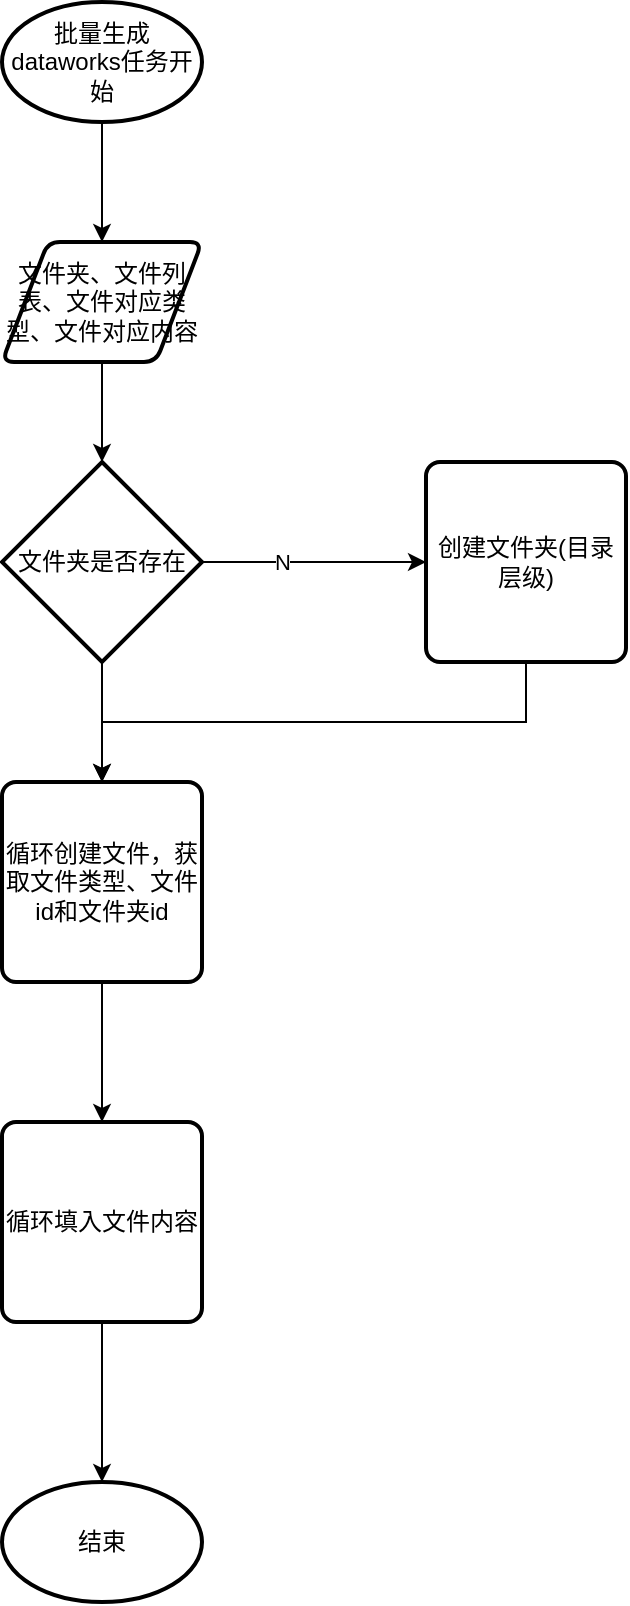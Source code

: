 <mxfile version="14.6.1" type="github">
  <diagram id="10RFRvjwg835ByNtIkdp" name="第 1 页">
    <mxGraphModel dx="1422" dy="772" grid="1" gridSize="10" guides="1" tooltips="1" connect="1" arrows="1" fold="1" page="1" pageScale="1" pageWidth="827" pageHeight="1169" math="0" shadow="0">
      <root>
        <mxCell id="0" />
        <mxCell id="1" parent="0" />
        <mxCell id="IsrT7AYUqAkeJM6jxG7I-7" style="edgeStyle=orthogonalEdgeStyle;rounded=0;orthogonalLoop=1;jettySize=auto;html=1;entryX=0.5;entryY=0;entryDx=0;entryDy=0;" edge="1" parent="1" source="IsrT7AYUqAkeJM6jxG7I-5" target="IsrT7AYUqAkeJM6jxG7I-6">
          <mxGeometry relative="1" as="geometry" />
        </mxCell>
        <mxCell id="IsrT7AYUqAkeJM6jxG7I-5" value="批量生成dataworks任务开始" style="strokeWidth=2;html=1;shape=mxgraph.flowchart.start_1;whiteSpace=wrap;" vertex="1" parent="1">
          <mxGeometry x="308" y="80" width="100" height="60" as="geometry" />
        </mxCell>
        <mxCell id="IsrT7AYUqAkeJM6jxG7I-9" style="edgeStyle=orthogonalEdgeStyle;rounded=0;orthogonalLoop=1;jettySize=auto;html=1;exitX=0.5;exitY=1;exitDx=0;exitDy=0;entryX=0.5;entryY=0;entryDx=0;entryDy=0;entryPerimeter=0;" edge="1" parent="1" source="IsrT7AYUqAkeJM6jxG7I-6" target="IsrT7AYUqAkeJM6jxG7I-8">
          <mxGeometry relative="1" as="geometry" />
        </mxCell>
        <mxCell id="IsrT7AYUqAkeJM6jxG7I-6" value="&lt;span&gt;文件夹、文件列表、文件对应类型、文件对应内容&lt;/span&gt;" style="shape=parallelogram;html=1;strokeWidth=2;perimeter=parallelogramPerimeter;whiteSpace=wrap;rounded=1;arcSize=12;size=0.23;" vertex="1" parent="1">
          <mxGeometry x="308" y="200" width="100" height="60" as="geometry" />
        </mxCell>
        <mxCell id="IsrT7AYUqAkeJM6jxG7I-11" style="edgeStyle=orthogonalEdgeStyle;rounded=0;orthogonalLoop=1;jettySize=auto;html=1;exitX=1;exitY=0.5;exitDx=0;exitDy=0;exitPerimeter=0;" edge="1" parent="1" source="IsrT7AYUqAkeJM6jxG7I-8" target="IsrT7AYUqAkeJM6jxG7I-10">
          <mxGeometry relative="1" as="geometry" />
        </mxCell>
        <mxCell id="IsrT7AYUqAkeJM6jxG7I-12" value="N" style="edgeLabel;html=1;align=center;verticalAlign=middle;resizable=0;points=[];" vertex="1" connectable="0" parent="IsrT7AYUqAkeJM6jxG7I-11">
          <mxGeometry x="-0.286" relative="1" as="geometry">
            <mxPoint as="offset" />
          </mxGeometry>
        </mxCell>
        <mxCell id="IsrT7AYUqAkeJM6jxG7I-14" style="edgeStyle=orthogonalEdgeStyle;rounded=0;orthogonalLoop=1;jettySize=auto;html=1;" edge="1" parent="1" source="IsrT7AYUqAkeJM6jxG7I-8" target="IsrT7AYUqAkeJM6jxG7I-13">
          <mxGeometry relative="1" as="geometry" />
        </mxCell>
        <mxCell id="IsrT7AYUqAkeJM6jxG7I-8" value="文件夹是否存在" style="strokeWidth=2;html=1;shape=mxgraph.flowchart.decision;whiteSpace=wrap;" vertex="1" parent="1">
          <mxGeometry x="308" y="310" width="100" height="100" as="geometry" />
        </mxCell>
        <mxCell id="IsrT7AYUqAkeJM6jxG7I-15" style="edgeStyle=orthogonalEdgeStyle;rounded=0;orthogonalLoop=1;jettySize=auto;html=1;exitX=0.5;exitY=1;exitDx=0;exitDy=0;" edge="1" parent="1" source="IsrT7AYUqAkeJM6jxG7I-10" target="IsrT7AYUqAkeJM6jxG7I-13">
          <mxGeometry relative="1" as="geometry" />
        </mxCell>
        <mxCell id="IsrT7AYUqAkeJM6jxG7I-10" value="创建文件夹(目录层级)" style="rounded=1;whiteSpace=wrap;html=1;absoluteArcSize=1;arcSize=14;strokeWidth=2;" vertex="1" parent="1">
          <mxGeometry x="520" y="310" width="100" height="100" as="geometry" />
        </mxCell>
        <mxCell id="IsrT7AYUqAkeJM6jxG7I-17" style="edgeStyle=orthogonalEdgeStyle;rounded=0;orthogonalLoop=1;jettySize=auto;html=1;entryX=0.5;entryY=0;entryDx=0;entryDy=0;" edge="1" parent="1" source="IsrT7AYUqAkeJM6jxG7I-13" target="IsrT7AYUqAkeJM6jxG7I-16">
          <mxGeometry relative="1" as="geometry" />
        </mxCell>
        <mxCell id="IsrT7AYUqAkeJM6jxG7I-13" value="循环创建文件，获取文件类型、文件id和文件夹id" style="rounded=1;whiteSpace=wrap;html=1;absoluteArcSize=1;arcSize=14;strokeWidth=2;" vertex="1" parent="1">
          <mxGeometry x="308" y="470" width="100" height="100" as="geometry" />
        </mxCell>
        <mxCell id="IsrT7AYUqAkeJM6jxG7I-19" style="edgeStyle=orthogonalEdgeStyle;rounded=0;orthogonalLoop=1;jettySize=auto;html=1;exitX=0.5;exitY=1;exitDx=0;exitDy=0;entryX=0.5;entryY=0;entryDx=0;entryDy=0;entryPerimeter=0;" edge="1" parent="1" source="IsrT7AYUqAkeJM6jxG7I-16" target="IsrT7AYUqAkeJM6jxG7I-18">
          <mxGeometry relative="1" as="geometry" />
        </mxCell>
        <mxCell id="IsrT7AYUqAkeJM6jxG7I-16" value="循环填入文件内容" style="rounded=1;whiteSpace=wrap;html=1;absoluteArcSize=1;arcSize=14;strokeWidth=2;" vertex="1" parent="1">
          <mxGeometry x="308" y="640" width="100" height="100" as="geometry" />
        </mxCell>
        <mxCell id="IsrT7AYUqAkeJM6jxG7I-18" value="结束" style="strokeWidth=2;html=1;shape=mxgraph.flowchart.start_1;whiteSpace=wrap;" vertex="1" parent="1">
          <mxGeometry x="308" y="820" width="100" height="60" as="geometry" />
        </mxCell>
      </root>
    </mxGraphModel>
  </diagram>
</mxfile>
